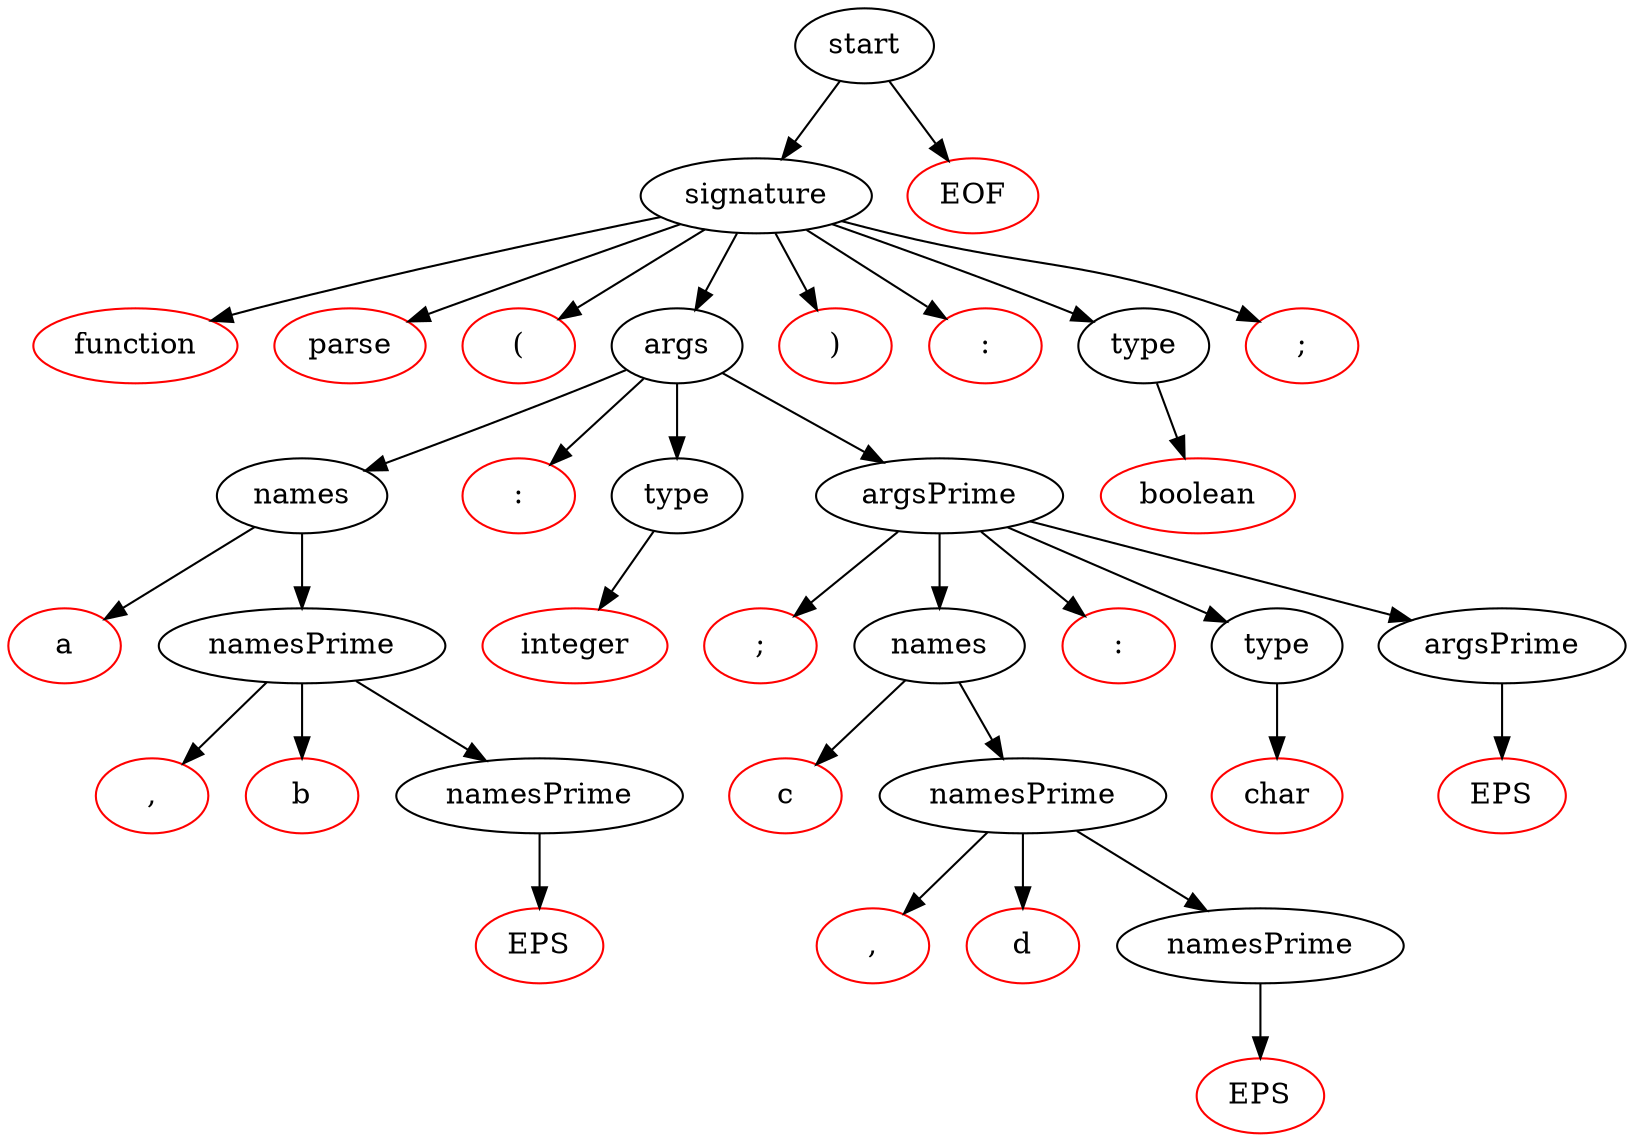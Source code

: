 digraph autoTest{
393040818 [label="start"];393040818 -> {210652080, 1652149987};
210652080 [label="signature"];210652080 -> {1107730949, 700072760, 1461149300, 2075495587, 206835546, 1997287019, 436546048, 1300393335};
1107730949 [label="function", color=red];1107730949 -> {};
700072760 [label="parse", color=red];700072760 -> {};
1461149300 [label="(", color=red];1461149300 -> {};
2075495587 [label="args"];2075495587 -> {1627428162, 2011791487, 1150284200, 439928219};
1627428162 [label="names"];1627428162 -> {2138564891, 1151755506};
2138564891 [label="a", color=red];2138564891 -> {};
1151755506 [label="namesPrime"];1151755506 -> {2141179775, 592959754, 1663619914};
2141179775 [label=",", color=red];2141179775 -> {};
592959754 [label="b", color=red];592959754 -> {};
1663619914 [label="namesPrime"];1663619914 -> {341748265};
341748265 [label="EPS", color=red];341748265 -> {};



2011791487 [label=":", color=red];2011791487 -> {};
1150284200 [label="type"];1150284200 -> {364604394};
364604394 [label="integer", color=red];364604394 -> {};

439928219 [label="argsPrime"];439928219 -> {146370526, 758013696, 1279309678, 48914743, 1106131243};
146370526 [label=";", color=red];146370526 -> {};
758013696 [label="names"];758013696 -> {510109769, 1473611564};
510109769 [label="c", color=red];510109769 -> {};
1473611564 [label="namesPrime"];1473611564 -> {107456312, 921760190, 360067785};
107456312 [label=",", color=red];107456312 -> {};
921760190 [label="d", color=red];921760190 -> {};
360067785 [label="namesPrime"];360067785 -> {1860250540};
1860250540 [label="EPS", color=red];1860250540 -> {};



1279309678 [label=":", color=red];1279309678 -> {};
48914743 [label="type"];48914743 -> {1426329391};
1426329391 [label="char", color=red];1426329391 -> {};

1106131243 [label="argsPrime"];1106131243 -> {1690859824};
1690859824 [label="EPS", color=red];1690859824 -> {};



206835546 [label=")", color=red];206835546 -> {};
1997287019 [label=":", color=red];1997287019 -> {};
436546048 [label="type"];436546048 -> {1074593562};
1074593562 [label="boolean", color=red];1074593562 -> {};

1300393335 [label=";", color=red];1300393335 -> {};

1652149987 [label="EOF", color=red];1652149987 -> {};

}